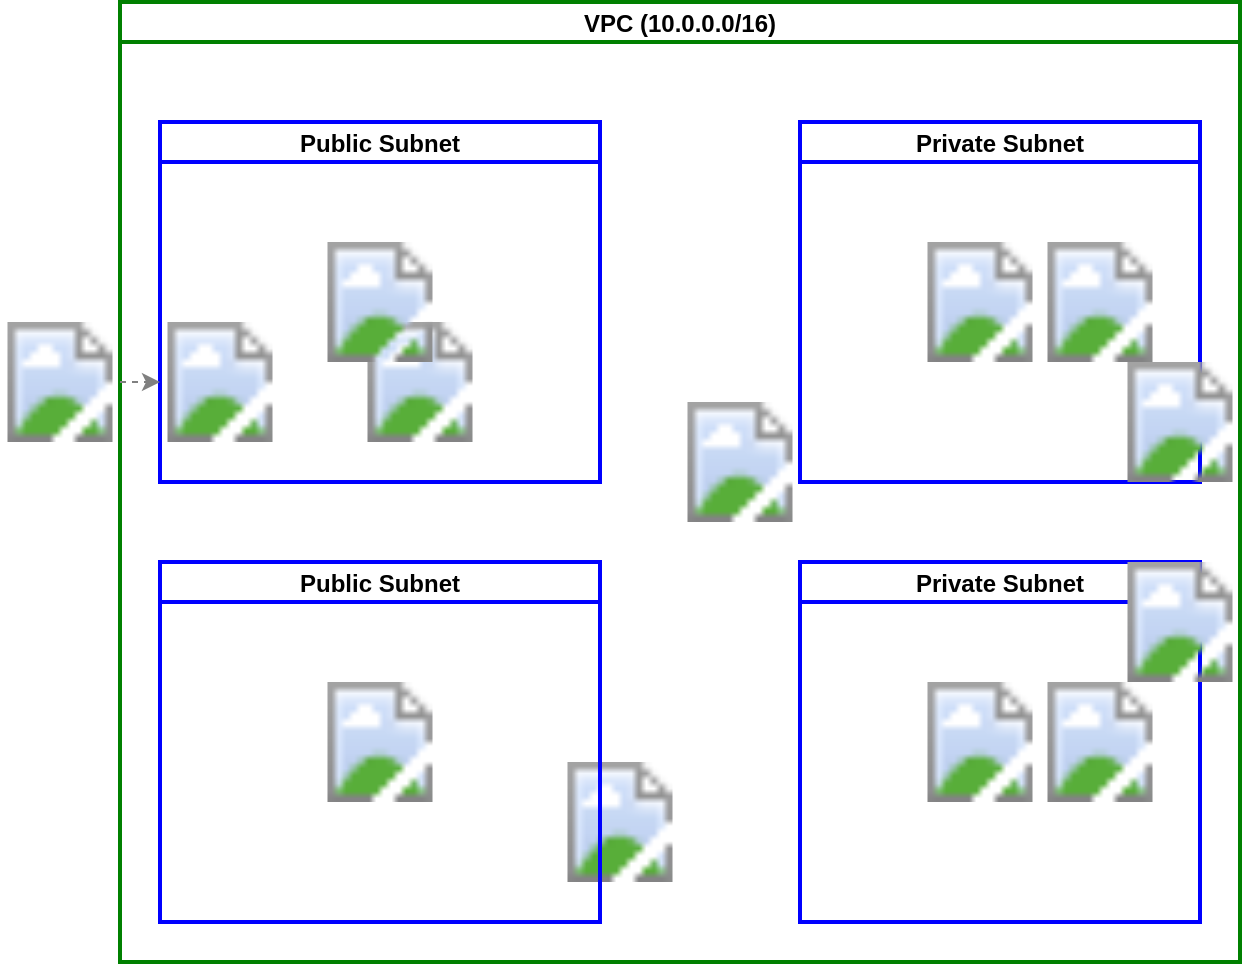 <mxfile>
  <diagram name="Arquitetura Tradicional (EC2)">
    <mxGraphModel dx="800" dy="600" grid="1" gridSize="10" guides="1" tooltips="1" connect="1" arrows="1" fold="1" page="1" pageScale="1" pageWidth="827" pageHeight="1169" math="0" shadow="0">
      <root>
        <mxCell id="0" />
        <mxCell id="1" parent="0" />
        
        <!-- Usuários da Internet -->
        <mxCell id="2" value="" style="shape=image;image=https://raw.githubusercontent.com/cloudacademy/aws-icons/master/Architecture-Service-Icons/Arch_Internet.png;whiteSpace=wrap;html=1;" vertex="1" parent="1">
          <mxGeometry x="20" y="180" width="60" height="60" as="geometry" />
        </mxCell>
        
        <!-- Route 53 -->
        <mxCell id="3" value="" style="shape=image;image=https://raw.githubusercontent.com/cloudacademy/aws-icons/master/Architecture-Service-Icons/Arch_Amazon-Route-53_64.png;whiteSpace=wrap;html=1;" vertex="1" parent="1">
          <mxGeometry x="100" y="180" width="60" height="60" as="geometry" />
        </mxCell>
        
        <!-- CloudFront -->
        <mxCell id="4" value="" style="shape=image;image=https://raw.githubusercontent.com/cloudacademy/aws-icons/master/Architecture-Service-Icons/Arch_Amazon-CloudFront_64.png;whiteSpace=wrap;html=1;" vertex="1" parent="1">
          <mxGeometry x="200" y="180" width="60" height="60" as="geometry" />
        </mxCell>
        
        <!-- Amazon S3 -->
        <mxCell id="5" value="" style="shape=image;image=https://raw.githubusercontent.com/cloudacademy/aws-icons/master/Architecture-Service-Icons/Arch_Amazon-Simple-Storage-Service_64.png;whiteSpace=wrap;html=1;" vertex="1" parent="1">
          <mxGeometry x="300" y="400" width="60" height="60" as="geometry" />
        </mxCell>
        
        <!-- VPC -->
        <mxCell id="6" value="VPC (10.0.0.0/16)" style="swimlane;horizontal=1;startSize=20;fillColor=none;strokeColor=green;strokeWidth=2;" vertex="1" parent="1">
          <mxGeometry x="80" y="20" width="560" height="480" as="geometry" />
        </mxCell>

        <!-- Public Subnet A -->
        <mxCell id="7" value="Public Subnet" style="swimlane;horizontal=1;startSize=20;fillColor=none;strokeColor=blue;strokeWidth=2;" vertex="1" parent="6">
          <mxGeometry x="20" y="60" width="220" height="180" as="geometry" />
        </mxCell>
        
        <!-- NAT Gateway A -->
        <mxCell id="8" value="" style="shape=image;image=https://raw.githubusercontent.com/cloudacademy/aws-icons/master/Architecture-Service-Icons/Arch_Amazon-VPC-NAT-Gateway_64.png;whiteSpace=wrap;html=1;" vertex="1" parent="7">
          <mxGeometry x="80" y="60" width="60" height="60" as="geometry" />
        </mxCell>
        
        <!-- Public Subnet B -->
        <mxCell id="9" value="Public Subnet" style="swimlane;horizontal=1;startSize=20;fillColor=none;strokeColor=blue;strokeWidth=2;" vertex="1" parent="6">
          <mxGeometry x="20" y="280" width="220" height="180" as="geometry" />
        </mxCell>
        
        <!-- NAT Gateway B -->
        <mxCell id="10" value="" style="shape=image;image=https://raw.githubusercontent.com/cloudacademy/aws-icons/master/Architecture-Service-Icons/Arch_Amazon-VPC-NAT-Gateway_64.png;whiteSpace=wrap;html=1;" vertex="1" parent="9">
          <mxGeometry x="80" y="60" width="60" height="60" as="geometry" />
        </mxCell>
        
        <!-- Application Load Balancer -->
        <mxCell id="11" value="" style="shape=image;image=https://raw.githubusercontent.com/cloudacademy/aws-icons/master/Architecture-Service-Icons/Arch_Elastic-Load-Balancing_64.png;whiteSpace=wrap;html=1;" vertex="1" parent="6">
          <mxGeometry x="280" y="200" width="60" height="60" as="geometry" />
        </mxCell>
        
        <!-- Private Subnet A -->
        <mxCell id="12" value="Private Subnet" style="swimlane;horizontal=1;startSize=20;fillColor=none;strokeColor=blue;strokeWidth=2;" vertex="1" parent="6">
          <mxGeometry x="340" y="60" width="200" height="180" as="geometry" />
        </mxCell>
        
        <!-- EC2 Instances A -->
        <mxCell id="13" value="" style="shape=image;image=https://raw.githubusercontent.com/cloudacademy/aws-icons/master/Architecture-Service-Icons/Arch_Amazon-EC2_64.png;whiteSpace=wrap;html=1;" vertex="1" parent="12">
          <mxGeometry x="60" y="60" width="60" height="60" as="geometry" />
        </mxCell>
        <mxCell id="14" value="" style="shape=image;image=https://raw.githubusercontent.com/cloudacademy/aws-icons/master/Architecture-Service-Icons/Arch_Amazon-EC2_64.png;whiteSpace=wrap;html=1;" vertex="1" parent="12">
          <mxGeometry x="120" y="60" width="60" height="60" as="geometry" />
        </mxCell>
        
        <!-- Private Subnet B -->
        <mxCell id="15" value="Private Subnet" style="swimlane;horizontal=1;startSize=20;fillColor=none;strokeColor=blue;strokeWidth=2;" vertex="1" parent="6">
          <mxGeometry x="340" y="280" width="200" height="180" as="geometry" />
        </mxCell>
        
        <!-- EC2 Instances B -->
        <mxCell id="16" value="" style="shape=image;image=https://raw.githubusercontent.com/cloudacademy/aws-icons/master/Architecture-Service-Icons/Arch_Amazon-EC2_64.png;whiteSpace=wrap;html=1;" vertex="1" parent="15">
          <mxGeometry x="60" y="60" width="60" height="60" as="geometry" />
        </mxCell>
        <mxCell id="17" value="" style="shape=image;image=https://raw.githubusercontent.com/cloudacademy/aws-icons/master/Architecture-Service-Icons/Arch_Amazon-EC2_64.png;whiteSpace=wrap;html=1;" vertex="1" parent="15">
          <mxGeometry x="120" y="60" width="60" height="60" as="geometry" />
        </mxCell>
        
        <!-- DynamoDB -->
        <mxCell id="18" value="" style="shape=image;image=https://raw.githubusercontent.com/cloudacademy/aws-icons/master/Architecture-Service-Icons/Arch_Amazon-DynamoDB_64.png;whiteSpace=wrap;html=1;" vertex="1" parent="1">
          <mxGeometry x="580" y="200" width="60" height="60" as="geometry" />
        </mxCell>
        
        <!-- CloudWatch -->
        <mxCell id="19" value="" style="shape=image;image=https://raw.githubusercontent.com/cloudacademy/aws-icons/master/Architecture-Service-Icons/Arch_Amazon-CloudWatch_64.png;whiteSpace=wrap;html=1;" vertex="1" parent="1">
          <mxGeometry x="580" y="300" width="60" height="60" as="geometry" />
        </mxCell>
        
        <!-- Conexões -->
        <mxCell id="20" style="edgeStyle=orthogonalEdgeStyle;rounded=0;orthogonalLoop=1;jettySize=auto;html=1;dashed=1;strokeColor=gray;exitX=1;exitY=0.5;exitDx=0;exitDy=0;entryX=0;entryY=0.5;entryDx=0;entryDy=0;" edge="1" parent="1" source="2" target="3">
          <mxGeometry relative="1" as="geometry" />
        </mxCell>
        <mxCell id="21" style="edgeStyle=orthogonalEdgeStyle;rounded=0;orthogonalLoop=1;jettySize=auto

